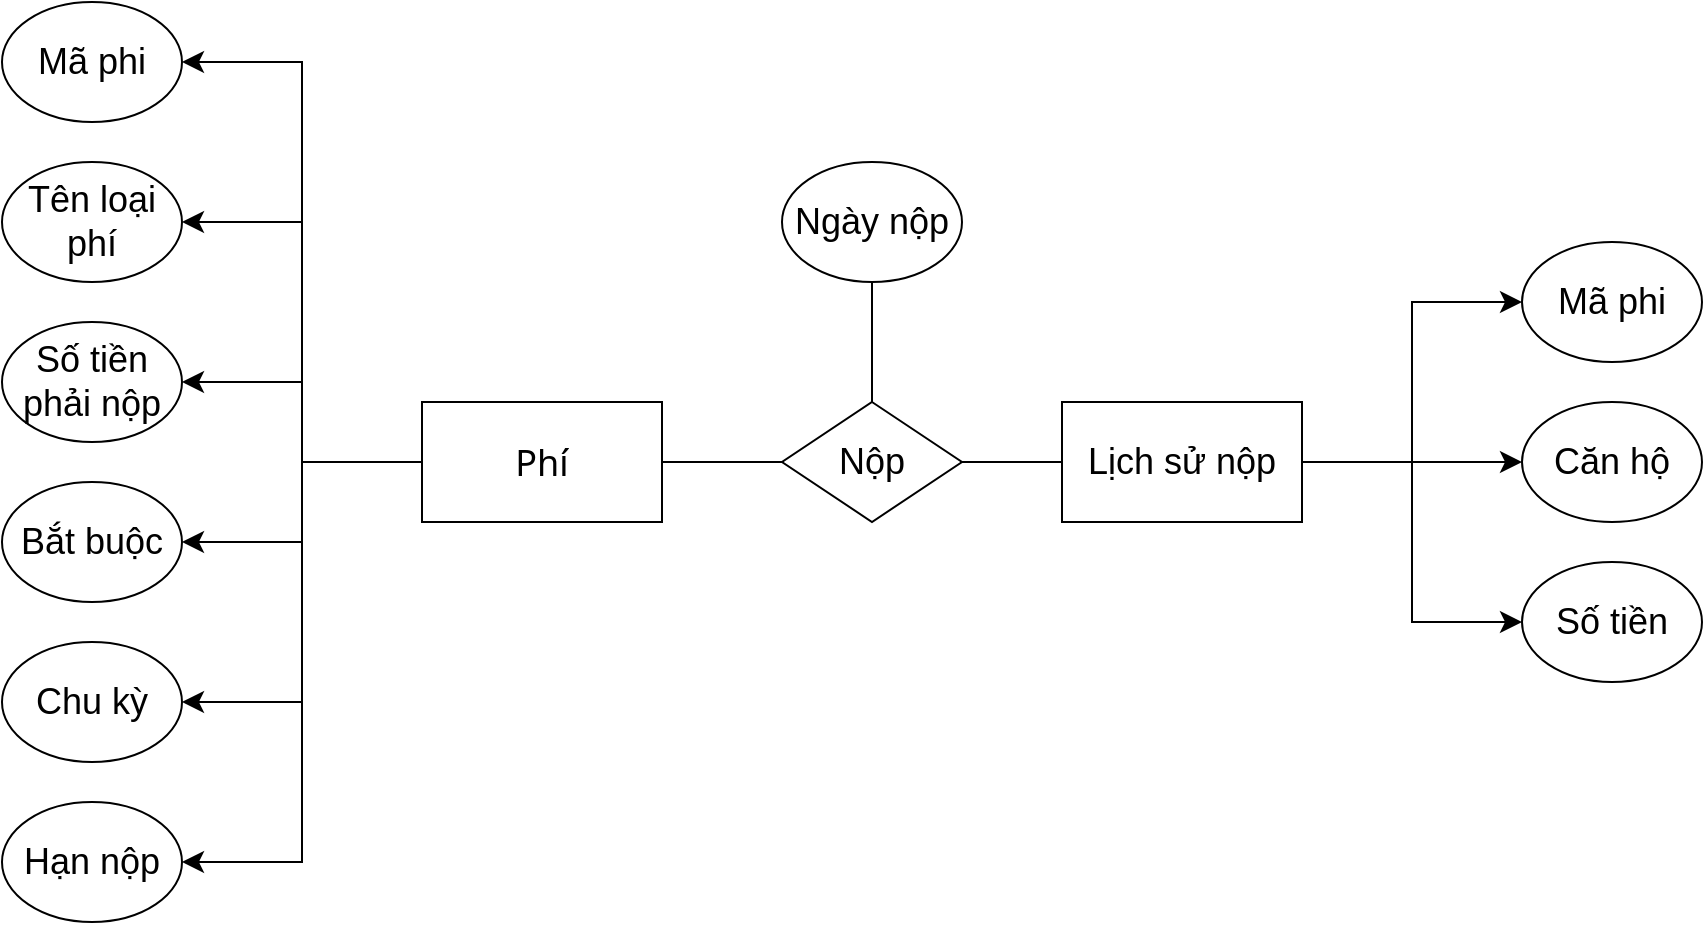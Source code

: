 <mxfile>
    <diagram id="p0jOeAxa7RPV1zm9mUVr" name="Quản lý phí, nộp phí">
        <mxGraphModel dx="1374" dy="779" grid="1" gridSize="10" guides="1" tooltips="1" connect="1" arrows="1" fold="1" page="1" pageScale="1" pageWidth="850" pageHeight="1100" math="0" shadow="0">
            <root>
                <mxCell id="0"/>
                <mxCell id="1" parent="0"/>
                <mxCell id="LCYlgdvnPldCNXJSb95R-1" value="&lt;font style=&quot;font-size: 18px;&quot; face=&quot;Segoe UI&quot;&gt;Phí&lt;/font&gt;" style="rounded=0;whiteSpace=wrap;html=1;" parent="1" vertex="1">
                    <mxGeometry x="210" y="390" width="120" height="60" as="geometry"/>
                </mxCell>
                <mxCell id="e8otlGKy9_jMGO9Qhef2-1" value="Mã phi" style="ellipse;whiteSpace=wrap;html=1;fontSize=18;" parent="1" vertex="1">
                    <mxGeometry y="190" width="90" height="60" as="geometry"/>
                </mxCell>
                <mxCell id="e8otlGKy9_jMGO9Qhef2-2" value="Tên loại phí" style="ellipse;whiteSpace=wrap;html=1;fontSize=18;" parent="1" vertex="1">
                    <mxGeometry y="270" width="90" height="60" as="geometry"/>
                </mxCell>
                <mxCell id="e8otlGKy9_jMGO9Qhef2-3" value="Số tiền phải nộp" style="ellipse;whiteSpace=wrap;html=1;fontSize=18;" parent="1" vertex="1">
                    <mxGeometry y="350" width="90" height="60" as="geometry"/>
                </mxCell>
                <mxCell id="e8otlGKy9_jMGO9Qhef2-4" value="Bắt buộc" style="ellipse;whiteSpace=wrap;html=1;fontSize=18;" parent="1" vertex="1">
                    <mxGeometry y="430" width="90" height="60" as="geometry"/>
                </mxCell>
                <mxCell id="e8otlGKy9_jMGO9Qhef2-5" value="Chu kỳ" style="ellipse;whiteSpace=wrap;html=1;fontSize=18;" parent="1" vertex="1">
                    <mxGeometry y="510" width="90" height="60" as="geometry"/>
                </mxCell>
                <mxCell id="e8otlGKy9_jMGO9Qhef2-6" value="Hạn nộp" style="ellipse;whiteSpace=wrap;html=1;fontSize=18;" parent="1" vertex="1">
                    <mxGeometry y="590" width="90" height="60" as="geometry"/>
                </mxCell>
                <mxCell id="e8otlGKy9_jMGO9Qhef2-7" value="" style="edgeStyle=elbowEdgeStyle;elbow=horizontal;endArrow=classic;html=1;curved=0;rounded=0;endSize=8;startSize=8;fontSize=18;exitX=0;exitY=0.5;exitDx=0;exitDy=0;entryX=1;entryY=0.5;entryDx=0;entryDy=0;" parent="1" source="LCYlgdvnPldCNXJSb95R-1" target="e8otlGKy9_jMGO9Qhef2-1" edge="1">
                    <mxGeometry width="50" height="50" relative="1" as="geometry">
                        <mxPoint x="60" y="450" as="sourcePoint"/>
                        <mxPoint x="110" y="400" as="targetPoint"/>
                    </mxGeometry>
                </mxCell>
                <mxCell id="e8otlGKy9_jMGO9Qhef2-8" value="" style="edgeStyle=elbowEdgeStyle;elbow=horizontal;endArrow=classic;html=1;curved=0;rounded=0;endSize=8;startSize=8;fontSize=18;exitX=0;exitY=0.5;exitDx=0;exitDy=0;entryX=1;entryY=0.5;entryDx=0;entryDy=0;" parent="1" source="LCYlgdvnPldCNXJSb95R-1" target="e8otlGKy9_jMGO9Qhef2-2" edge="1">
                    <mxGeometry width="50" height="50" relative="1" as="geometry">
                        <mxPoint x="60" y="450" as="sourcePoint"/>
                        <mxPoint x="110" y="400" as="targetPoint"/>
                    </mxGeometry>
                </mxCell>
                <mxCell id="e8otlGKy9_jMGO9Qhef2-9" value="" style="edgeStyle=elbowEdgeStyle;elbow=horizontal;endArrow=classic;html=1;curved=0;rounded=0;endSize=8;startSize=8;fontSize=18;exitX=0;exitY=0.5;exitDx=0;exitDy=0;entryX=1;entryY=0.5;entryDx=0;entryDy=0;" parent="1" source="LCYlgdvnPldCNXJSb95R-1" target="e8otlGKy9_jMGO9Qhef2-3" edge="1">
                    <mxGeometry width="50" height="50" relative="1" as="geometry">
                        <mxPoint x="60" y="450" as="sourcePoint"/>
                        <mxPoint x="110" y="400" as="targetPoint"/>
                    </mxGeometry>
                </mxCell>
                <mxCell id="e8otlGKy9_jMGO9Qhef2-10" value="" style="edgeStyle=elbowEdgeStyle;elbow=horizontal;endArrow=classic;html=1;curved=0;rounded=0;endSize=8;startSize=8;fontSize=18;exitX=0;exitY=0.5;exitDx=0;exitDy=0;entryX=1;entryY=0.5;entryDx=0;entryDy=0;" parent="1" source="LCYlgdvnPldCNXJSb95R-1" target="e8otlGKy9_jMGO9Qhef2-4" edge="1">
                    <mxGeometry width="50" height="50" relative="1" as="geometry">
                        <mxPoint x="60" y="450" as="sourcePoint"/>
                        <mxPoint x="110" y="400" as="targetPoint"/>
                    </mxGeometry>
                </mxCell>
                <mxCell id="e8otlGKy9_jMGO9Qhef2-11" value="" style="edgeStyle=elbowEdgeStyle;elbow=horizontal;endArrow=classic;html=1;curved=0;rounded=0;endSize=8;startSize=8;fontSize=18;exitX=0;exitY=0.5;exitDx=0;exitDy=0;entryX=1;entryY=0.5;entryDx=0;entryDy=0;" parent="1" source="LCYlgdvnPldCNXJSb95R-1" target="e8otlGKy9_jMGO9Qhef2-5" edge="1">
                    <mxGeometry width="50" height="50" relative="1" as="geometry">
                        <mxPoint x="60" y="450" as="sourcePoint"/>
                        <mxPoint x="110" y="400" as="targetPoint"/>
                    </mxGeometry>
                </mxCell>
                <mxCell id="e8otlGKy9_jMGO9Qhef2-12" value="" style="edgeStyle=elbowEdgeStyle;elbow=horizontal;endArrow=classic;html=1;curved=0;rounded=0;endSize=8;startSize=8;fontSize=18;exitX=0;exitY=0.5;exitDx=0;exitDy=0;entryX=1;entryY=0.5;entryDx=0;entryDy=0;" parent="1" source="LCYlgdvnPldCNXJSb95R-1" target="e8otlGKy9_jMGO9Qhef2-6" edge="1">
                    <mxGeometry width="50" height="50" relative="1" as="geometry">
                        <mxPoint x="60" y="450" as="sourcePoint"/>
                        <mxPoint x="110" y="400" as="targetPoint"/>
                    </mxGeometry>
                </mxCell>
                <mxCell id="e8otlGKy9_jMGO9Qhef2-13" value="Lịch sử nộp" style="rounded=0;whiteSpace=wrap;html=1;fontSize=18;" parent="1" vertex="1">
                    <mxGeometry x="530" y="390" width="120" height="60" as="geometry"/>
                </mxCell>
                <mxCell id="e8otlGKy9_jMGO9Qhef2-15" value="Nộp" style="rhombus;whiteSpace=wrap;html=1;fontSize=18;" parent="1" vertex="1">
                    <mxGeometry x="390" y="390" width="90" height="60" as="geometry"/>
                </mxCell>
                <mxCell id="e8otlGKy9_jMGO9Qhef2-16" value="" style="endArrow=none;html=1;fontSize=18;exitX=1;exitY=0.5;exitDx=0;exitDy=0;entryX=0;entryY=0.5;entryDx=0;entryDy=0;" parent="1" source="LCYlgdvnPldCNXJSb95R-1" target="e8otlGKy9_jMGO9Qhef2-15" edge="1">
                    <mxGeometry width="50" height="50" relative="1" as="geometry">
                        <mxPoint x="410" y="460" as="sourcePoint"/>
                        <mxPoint x="460" y="410" as="targetPoint"/>
                    </mxGeometry>
                </mxCell>
                <mxCell id="e8otlGKy9_jMGO9Qhef2-17" value="" style="endArrow=none;html=1;fontSize=18;entryX=1;entryY=0.5;entryDx=0;entryDy=0;exitX=0;exitY=0.5;exitDx=0;exitDy=0;" parent="1" source="e8otlGKy9_jMGO9Qhef2-13" target="e8otlGKy9_jMGO9Qhef2-15" edge="1">
                    <mxGeometry width="50" height="50" relative="1" as="geometry">
                        <mxPoint x="410" y="460" as="sourcePoint"/>
                        <mxPoint x="460" y="410" as="targetPoint"/>
                    </mxGeometry>
                </mxCell>
                <mxCell id="e8otlGKy9_jMGO9Qhef2-18" value="Mã phi" style="ellipse;whiteSpace=wrap;html=1;fontSize=18;" parent="1" vertex="1">
                    <mxGeometry x="760" y="310" width="90" height="60" as="geometry"/>
                </mxCell>
                <mxCell id="e8otlGKy9_jMGO9Qhef2-19" value="Căn hộ" style="ellipse;whiteSpace=wrap;html=1;fontSize=18;" parent="1" vertex="1">
                    <mxGeometry x="760" y="390" width="90" height="60" as="geometry"/>
                </mxCell>
                <mxCell id="e8otlGKy9_jMGO9Qhef2-20" value="Số tiền" style="ellipse;whiteSpace=wrap;html=1;fontSize=18;" parent="1" vertex="1">
                    <mxGeometry x="760" y="470" width="90" height="60" as="geometry"/>
                </mxCell>
                <mxCell id="e8otlGKy9_jMGO9Qhef2-22" value="Ngày nộp" style="ellipse;whiteSpace=wrap;html=1;fontSize=18;" parent="1" vertex="1">
                    <mxGeometry x="390" y="270" width="90" height="60" as="geometry"/>
                </mxCell>
                <mxCell id="e8otlGKy9_jMGO9Qhef2-23" value="" style="endArrow=none;html=1;fontSize=18;exitX=0.5;exitY=0;exitDx=0;exitDy=0;entryX=0.5;entryY=1;entryDx=0;entryDy=0;" parent="1" source="e8otlGKy9_jMGO9Qhef2-15" target="e8otlGKy9_jMGO9Qhef2-22" edge="1">
                    <mxGeometry width="50" height="50" relative="1" as="geometry">
                        <mxPoint x="590" y="260" as="sourcePoint"/>
                        <mxPoint x="640" y="210" as="targetPoint"/>
                    </mxGeometry>
                </mxCell>
                <mxCell id="e8otlGKy9_jMGO9Qhef2-24" value="" style="edgeStyle=elbowEdgeStyle;elbow=horizontal;endArrow=classic;html=1;curved=0;rounded=0;endSize=8;startSize=8;fontSize=18;exitX=1;exitY=0.5;exitDx=0;exitDy=0;entryX=0;entryY=0.5;entryDx=0;entryDy=0;" parent="1" source="e8otlGKy9_jMGO9Qhef2-13" target="e8otlGKy9_jMGO9Qhef2-18" edge="1">
                    <mxGeometry width="50" height="50" relative="1" as="geometry">
                        <mxPoint x="500" y="370" as="sourcePoint"/>
                        <mxPoint x="550" y="320" as="targetPoint"/>
                    </mxGeometry>
                </mxCell>
                <mxCell id="e8otlGKy9_jMGO9Qhef2-25" value="" style="edgeStyle=elbowEdgeStyle;elbow=horizontal;endArrow=classic;html=1;curved=0;rounded=0;endSize=8;startSize=8;fontSize=18;exitX=1;exitY=0.5;exitDx=0;exitDy=0;entryX=0;entryY=0.5;entryDx=0;entryDy=0;" parent="1" source="e8otlGKy9_jMGO9Qhef2-13" target="e8otlGKy9_jMGO9Qhef2-19" edge="1">
                    <mxGeometry width="50" height="50" relative="1" as="geometry">
                        <mxPoint x="500" y="370" as="sourcePoint"/>
                        <mxPoint x="550" y="320" as="targetPoint"/>
                    </mxGeometry>
                </mxCell>
                <mxCell id="e8otlGKy9_jMGO9Qhef2-26" value="" style="edgeStyle=elbowEdgeStyle;elbow=horizontal;endArrow=classic;html=1;curved=0;rounded=0;endSize=8;startSize=8;fontSize=18;exitX=1;exitY=0.5;exitDx=0;exitDy=0;entryX=0;entryY=0.5;entryDx=0;entryDy=0;" parent="1" source="e8otlGKy9_jMGO9Qhef2-13" target="e8otlGKy9_jMGO9Qhef2-20" edge="1">
                    <mxGeometry width="50" height="50" relative="1" as="geometry">
                        <mxPoint x="500" y="370" as="sourcePoint"/>
                        <mxPoint x="550" y="320" as="targetPoint"/>
                    </mxGeometry>
                </mxCell>
            </root>
        </mxGraphModel>
    </diagram>
    <diagram id="9feLoBesgP8ppLdc8HEH" name="Quản lý hộ khẩu, nhân khẩu">
        <mxGraphModel dx="2224" dy="779" grid="1" gridSize="10" guides="1" tooltips="1" connect="1" arrows="1" fold="1" page="1" pageScale="1" pageWidth="850" pageHeight="1100" background="none" math="0" shadow="1">
            <root>
                <mxCell id="0"/>
                <mxCell id="1" parent="0"/>
                <mxCell id="2" value="&lt;font style=&quot;font-size: 18px;&quot; face=&quot;Segoe UI&quot;&gt;Nhân khẩu&lt;/font&gt;" style="rounded=0;whiteSpace=wrap;html=1;" parent="1" vertex="1">
                    <mxGeometry x="380" y="740" width="120" height="60" as="geometry"/>
                </mxCell>
                <mxCell id="3" value="CCCD" style="ellipse;whiteSpace=wrap;html=1;fontSize=18;" parent="1" vertex="1">
                    <mxGeometry x="95" y="930" width="90" height="60" as="geometry"/>
                </mxCell>
                <mxCell id="4" value="Họ tên" style="ellipse;whiteSpace=wrap;html=1;fontSize=18;" parent="1" vertex="1">
                    <mxGeometry x="195" y="930" width="90" height="60" as="geometry"/>
                </mxCell>
                <mxCell id="5" value="Giới tính" style="ellipse;whiteSpace=wrap;html=1;fontSize=18;" parent="1" vertex="1">
                    <mxGeometry x="295" y="930" width="90" height="60" as="geometry"/>
                </mxCell>
                <mxCell id="6" value="CCCD" style="ellipse;whiteSpace=wrap;html=1;fontSize=18;" parent="1" vertex="1">
                    <mxGeometry x="495" y="930" width="90" height="60" as="geometry"/>
                </mxCell>
                <mxCell id="7" value="SĐT" style="ellipse;whiteSpace=wrap;html=1;fontSize=18;" parent="1" vertex="1">
                    <mxGeometry x="595" y="930" width="90" height="60" as="geometry"/>
                </mxCell>
                <mxCell id="8" value="Ngày sinh" style="ellipse;whiteSpace=wrap;html=1;fontSize=18;" parent="1" vertex="1">
                    <mxGeometry x="395" y="930" width="90" height="60" as="geometry"/>
                </mxCell>
                <mxCell id="9" value="Quốc tịch" style="ellipse;whiteSpace=wrap;html=1;fontSize=18;" parent="1" vertex="1">
                    <mxGeometry x="695" y="930" width="90" height="60" as="geometry"/>
                </mxCell>
                <mxCell id="13" value="" style="edgeStyle=elbowEdgeStyle;elbow=vertical;endArrow=classic;html=1;curved=0;rounded=0;endSize=8;startSize=8;fontSize=18;exitX=0.5;exitY=1;exitDx=0;exitDy=0;entryX=0.5;entryY=0;entryDx=0;entryDy=0;" parent="1" source="2" target="3" edge="1">
                    <mxGeometry width="50" height="50" relative="1" as="geometry">
                        <mxPoint x="420" y="860" as="sourcePoint"/>
                        <mxPoint x="470" y="810" as="targetPoint"/>
                    </mxGeometry>
                </mxCell>
                <mxCell id="14" value="" style="edgeStyle=elbowEdgeStyle;elbow=vertical;endArrow=classic;html=1;curved=0;rounded=0;endSize=8;startSize=8;fontSize=18;exitX=0.5;exitY=1;exitDx=0;exitDy=0;" parent="1" source="2" target="4" edge="1">
                    <mxGeometry width="50" height="50" relative="1" as="geometry">
                        <mxPoint x="420" y="860" as="sourcePoint"/>
                        <mxPoint x="470" y="810" as="targetPoint"/>
                    </mxGeometry>
                </mxCell>
                <mxCell id="15" value="" style="edgeStyle=elbowEdgeStyle;elbow=vertical;endArrow=classic;html=1;curved=0;rounded=0;endSize=8;startSize=8;fontSize=18;entryX=0.5;entryY=0;entryDx=0;entryDy=0;exitX=0.5;exitY=1;exitDx=0;exitDy=0;" parent="1" source="2" target="5" edge="1">
                    <mxGeometry width="50" height="50" relative="1" as="geometry">
                        <mxPoint x="450" y="810" as="sourcePoint"/>
                        <mxPoint x="240" y="930" as="targetPoint"/>
                    </mxGeometry>
                </mxCell>
                <mxCell id="16" value="" style="edgeStyle=elbowEdgeStyle;elbow=vertical;endArrow=classic;html=1;curved=0;rounded=0;endSize=8;startSize=8;fontSize=18;exitX=0.5;exitY=1;exitDx=0;exitDy=0;entryX=0.5;entryY=0;entryDx=0;entryDy=0;" parent="1" source="2" target="8" edge="1">
                    <mxGeometry width="50" height="50" relative="1" as="geometry">
                        <mxPoint x="440" y="870" as="sourcePoint"/>
                        <mxPoint x="340" y="930" as="targetPoint"/>
                    </mxGeometry>
                </mxCell>
                <mxCell id="17" value="" style="edgeStyle=elbowEdgeStyle;elbow=vertical;endArrow=classic;html=1;curved=0;rounded=0;endSize=8;startSize=8;fontSize=18;entryX=0.5;entryY=0;entryDx=0;entryDy=0;exitX=0.5;exitY=1;exitDx=0;exitDy=0;" parent="1" source="2" target="6" edge="1">
                    <mxGeometry width="50" height="50" relative="1" as="geometry">
                        <mxPoint x="440" y="810" as="sourcePoint"/>
                        <mxPoint x="439.5" y="930" as="targetPoint"/>
                    </mxGeometry>
                </mxCell>
                <mxCell id="18" value="" style="edgeStyle=elbowEdgeStyle;elbow=vertical;endArrow=classic;html=1;curved=0;rounded=0;endSize=8;startSize=8;fontSize=18;exitX=0.5;exitY=1;exitDx=0;exitDy=0;" parent="1" source="2" target="7" edge="1">
                    <mxGeometry width="50" height="50" relative="1" as="geometry">
                        <mxPoint x="440" y="870" as="sourcePoint"/>
                        <mxPoint x="540.5" y="930" as="targetPoint"/>
                    </mxGeometry>
                </mxCell>
                <mxCell id="19" value="" style="edgeStyle=elbowEdgeStyle;elbow=vertical;endArrow=classic;html=1;curved=0;rounded=0;endSize=8;startSize=8;fontSize=18;exitX=0.5;exitY=1;exitDx=0;exitDy=0;entryX=0.5;entryY=0;entryDx=0;entryDy=0;" parent="1" source="2" target="9" edge="1">
                    <mxGeometry width="50" height="50" relative="1" as="geometry">
                        <mxPoint x="440" y="870" as="sourcePoint"/>
                        <mxPoint x="640" y="930" as="targetPoint"/>
                    </mxGeometry>
                </mxCell>
                <mxCell id="21" value="Tạm trú" style="rounded=0;whiteSpace=wrap;html=1;fontSize=18;" parent="1" vertex="1">
                    <mxGeometry x="-190" y="740" width="120" height="60" as="geometry"/>
                </mxCell>
                <mxCell id="23" value="CCCD" style="ellipse;whiteSpace=wrap;html=1;fontSize=18;" parent="1" vertex="1">
                    <mxGeometry x="-50" y="930" width="90" height="60" as="geometry"/>
                </mxCell>
                <mxCell id="24" value="CCCD" style="ellipse;whiteSpace=wrap;html=1;fontSize=18;" parent="1" vertex="1">
                    <mxGeometry x="-175" y="930" width="90" height="60" as="geometry"/>
                </mxCell>
                <mxCell id="25" value="CCCD" style="ellipse;whiteSpace=wrap;html=1;fontSize=18;" parent="1" vertex="1">
                    <mxGeometry x="-300" y="930" width="90" height="60" as="geometry"/>
                </mxCell>
                <mxCell id="26" value="" style="edgeStyle=elbowEdgeStyle;elbow=vertical;endArrow=classic;html=1;curved=0;rounded=0;endSize=8;startSize=8;fontSize=18;exitX=0.5;exitY=1;exitDx=0;exitDy=0;entryX=0.5;entryY=0;entryDx=0;entryDy=0;" parent="1" source="21" target="25" edge="1">
                    <mxGeometry width="50" height="50" relative="1" as="geometry">
                        <mxPoint x="230" y="860" as="sourcePoint"/>
                        <mxPoint x="280" y="810" as="targetPoint"/>
                    </mxGeometry>
                </mxCell>
                <mxCell id="27" value="" style="edgeStyle=elbowEdgeStyle;elbow=vertical;endArrow=classic;html=1;curved=0;rounded=0;endSize=8;startSize=8;fontSize=18;exitX=0.5;exitY=1;exitDx=0;exitDy=0;entryX=0.5;entryY=0;entryDx=0;entryDy=0;" parent="1" source="21" target="24" edge="1">
                    <mxGeometry width="50" height="50" relative="1" as="geometry">
                        <mxPoint x="-120" y="810" as="sourcePoint"/>
                        <mxPoint x="-245" y="940" as="targetPoint"/>
                    </mxGeometry>
                </mxCell>
                <mxCell id="28" value="" style="edgeStyle=elbowEdgeStyle;elbow=vertical;endArrow=classic;html=1;curved=0;rounded=0;endSize=8;startSize=8;fontSize=18;exitX=0.5;exitY=1;exitDx=0;exitDy=0;entryX=0.5;entryY=0;entryDx=0;entryDy=0;" parent="1" source="21" target="23" edge="1">
                    <mxGeometry width="50" height="50" relative="1" as="geometry">
                        <mxPoint x="-120" y="810" as="sourcePoint"/>
                        <mxPoint x="-120" y="940" as="targetPoint"/>
                    </mxGeometry>
                </mxCell>
                <mxCell id="29" value="Khai báo tạm trú" style="rhombus;whiteSpace=wrap;html=1;fontSize=18;" parent="1" vertex="1">
                    <mxGeometry x="35" y="730" width="210" height="80" as="geometry"/>
                </mxCell>
                <mxCell id="32" value="" style="endArrow=none;html=1;fontSize=18;exitX=1;exitY=0.5;exitDx=0;exitDy=0;" parent="1" source="21" edge="1">
                    <mxGeometry width="50" height="50" relative="1" as="geometry">
                        <mxPoint x="230" y="860" as="sourcePoint"/>
                        <mxPoint x="40" y="770" as="targetPoint"/>
                    </mxGeometry>
                </mxCell>
                <mxCell id="34" value="" style="endArrow=none;html=1;fontSize=18;entryX=0;entryY=0.5;entryDx=0;entryDy=0;exitX=1;exitY=0.5;exitDx=0;exitDy=0;" parent="1" source="29" target="2" edge="1">
                    <mxGeometry width="50" height="50" relative="1" as="geometry">
                        <mxPoint x="180" y="860" as="sourcePoint"/>
                        <mxPoint x="230" y="810" as="targetPoint"/>
                    </mxGeometry>
                </mxCell>
                <mxCell id="36" value="Hộ khẩu" style="rounded=0;whiteSpace=wrap;html=1;fontSize=18;" parent="1" vertex="1">
                    <mxGeometry x="850" y="740" width="120" height="60" as="geometry"/>
                </mxCell>
                <mxCell id="37" value="Số phòng" style="ellipse;whiteSpace=wrap;html=1;fontSize=18;" parent="1" vertex="1">
                    <mxGeometry x="1050" y="640" width="90" height="60" as="geometry"/>
                </mxCell>
                <mxCell id="38" value="Ngày lập" style="ellipse;whiteSpace=wrap;html=1;fontSize=18;" parent="1" vertex="1">
                    <mxGeometry x="1050" y="740" width="90" height="60" as="geometry"/>
                </mxCell>
                <mxCell id="39" value="Diện tích" style="ellipse;whiteSpace=wrap;html=1;fontSize=18;" parent="1" vertex="1">
                    <mxGeometry x="1050" y="840" width="90" height="60" as="geometry"/>
                </mxCell>
                <mxCell id="41" value="" style="edgeStyle=elbowEdgeStyle;elbow=horizontal;endArrow=classic;html=1;curved=0;rounded=0;endSize=8;startSize=8;fontSize=18;exitX=1;exitY=0.5;exitDx=0;exitDy=0;" parent="1" source="36" target="37" edge="1">
                    <mxGeometry width="50" height="50" relative="1" as="geometry">
                        <mxPoint x="510" y="860" as="sourcePoint"/>
                        <mxPoint x="560" y="810" as="targetPoint"/>
                    </mxGeometry>
                </mxCell>
                <mxCell id="42" value="" style="edgeStyle=elbowEdgeStyle;elbow=horizontal;endArrow=classic;html=1;curved=0;rounded=0;endSize=8;startSize=8;fontSize=18;exitX=1;exitY=0.5;exitDx=0;exitDy=0;entryX=0;entryY=0.5;entryDx=0;entryDy=0;" parent="1" source="36" target="38" edge="1">
                    <mxGeometry width="50" height="50" relative="1" as="geometry">
                        <mxPoint x="980" y="780" as="sourcePoint"/>
                        <mxPoint x="1060" y="660" as="targetPoint"/>
                    </mxGeometry>
                </mxCell>
                <mxCell id="43" value="" style="edgeStyle=elbowEdgeStyle;elbow=horizontal;endArrow=classic;html=1;curved=0;rounded=0;endSize=8;startSize=8;fontSize=18;exitX=1;exitY=0.5;exitDx=0;exitDy=0;entryX=0;entryY=0.5;entryDx=0;entryDy=0;" parent="1" source="36" target="39" edge="1">
                    <mxGeometry width="50" height="50" relative="1" as="geometry">
                        <mxPoint x="510" y="860" as="sourcePoint"/>
                        <mxPoint x="560" y="810" as="targetPoint"/>
                    </mxGeometry>
                </mxCell>
                <mxCell id="46" value="Là chủ hộ" style="rhombus;whiteSpace=wrap;html=1;fontSize=18;" parent="1" vertex="1">
                    <mxGeometry x="620" y="650" width="145" height="80" as="geometry"/>
                </mxCell>
                <mxCell id="47" value="Thuộc" style="rhombus;whiteSpace=wrap;html=1;fontSize=18;" parent="1" vertex="1">
                    <mxGeometry x="620" y="760" width="145" height="80" as="geometry"/>
                </mxCell>
                <mxCell id="50" value="" style="endArrow=none;html=1;fontSize=18;entryX=0;entryY=0.5;entryDx=0;entryDy=0;exitX=1;exitY=0.5;exitDx=0;exitDy=0;" parent="1" source="2" target="46" edge="1">
                    <mxGeometry width="50" height="50" relative="1" as="geometry">
                        <mxPoint x="510" y="860" as="sourcePoint"/>
                        <mxPoint x="550" y="720" as="targetPoint"/>
                        <Array as="points">
                            <mxPoint x="560" y="770"/>
                            <mxPoint x="560" y="730"/>
                            <mxPoint x="560" y="690"/>
                        </Array>
                    </mxGeometry>
                </mxCell>
                <mxCell id="51" value="" style="endArrow=none;html=1;fontSize=18;entryX=0;entryY=0.5;entryDx=0;entryDy=0;exitX=1;exitY=0.5;exitDx=0;exitDy=0;" parent="1" target="47" edge="1">
                    <mxGeometry width="50" height="50" relative="1" as="geometry">
                        <mxPoint x="500" y="770" as="sourcePoint"/>
                        <mxPoint x="620" y="690" as="targetPoint"/>
                        <Array as="points">
                            <mxPoint x="560" y="770"/>
                            <mxPoint x="560" y="800"/>
                        </Array>
                    </mxGeometry>
                </mxCell>
                <mxCell id="52" value="" style="endArrow=none;html=1;fontSize=18;entryX=0.98;entryY=0.491;entryDx=0;entryDy=0;exitX=0;exitY=0.5;exitDx=0;exitDy=0;entryPerimeter=0;" parent="1" source="36" target="46" edge="1">
                    <mxGeometry width="50" height="50" relative="1" as="geometry">
                        <mxPoint x="510" y="780" as="sourcePoint"/>
                        <mxPoint x="630" y="700" as="targetPoint"/>
                        <Array as="points">
                            <mxPoint x="800" y="770"/>
                            <mxPoint x="800" y="690"/>
                        </Array>
                    </mxGeometry>
                </mxCell>
                <mxCell id="53" value="" style="endArrow=none;html=1;fontSize=18;exitX=1;exitY=0.5;exitDx=0;exitDy=0;entryX=0;entryY=0.5;entryDx=0;entryDy=0;" parent="1" source="47" target="36" edge="1">
                    <mxGeometry width="50" height="50" relative="1" as="geometry">
                        <mxPoint x="590" y="790" as="sourcePoint"/>
                        <mxPoint x="640" y="740" as="targetPoint"/>
                        <Array as="points">
                            <mxPoint x="800" y="800"/>
                            <mxPoint x="800" y="770"/>
                        </Array>
                    </mxGeometry>
                </mxCell>
                <mxCell id="54" value="&lt;font style=&quot;font-size: 14px;&quot;&gt;Thay đổi thông tin&lt;/font&gt;" style="html=1;whiteSpace=wrap;aspect=fixed;shape=isoRectangle;fontSize=18;" parent="1" vertex="1">
                    <mxGeometry x="837.5" y="530" width="145" height="87" as="geometry"/>
                </mxCell>
                <mxCell id="56" value="&lt;font style=&quot;font-size: 18px;&quot; face=&quot;Segoe UI&quot;&gt;Sự thay đổi&lt;/font&gt;" style="rounded=0;whiteSpace=wrap;html=1;fontSize=14;" parent="1" vertex="1">
                    <mxGeometry x="850" y="380" width="120" height="60" as="geometry"/>
                </mxCell>
                <mxCell id="57" value="" style="endArrow=none;html=1;fontSize=18;exitX=0.498;exitY=0.026;exitDx=0;exitDy=0;exitPerimeter=0;entryX=0.5;entryY=1;entryDx=0;entryDy=0;" parent="1" source="54" target="56" edge="1">
                    <mxGeometry width="50" height="50" relative="1" as="geometry">
                        <mxPoint x="590" y="510" as="sourcePoint"/>
                        <mxPoint x="640" y="460" as="targetPoint"/>
                    </mxGeometry>
                </mxCell>
                <mxCell id="58" value="Ngày thay đổi" style="ellipse;whiteSpace=wrap;html=1;fontSize=18;" parent="1" vertex="1">
                    <mxGeometry x="1050" y="543.5" width="130" height="60" as="geometry"/>
                </mxCell>
                <mxCell id="59" value="" style="endArrow=none;html=1;fontSize=18;exitX=0;exitY=0.5;exitDx=0;exitDy=0;entryX=0.983;entryY=0.494;entryDx=0;entryDy=0;entryPerimeter=0;" parent="1" source="58" target="54" edge="1">
                    <mxGeometry width="50" height="50" relative="1" as="geometry">
                        <mxPoint x="840" y="683" as="sourcePoint"/>
                        <mxPoint x="890" y="633" as="targetPoint"/>
                    </mxGeometry>
                </mxCell>
                <mxCell id="61" value="Người thay đổi" style="ellipse;whiteSpace=wrap;html=1;fontSize=18;" parent="1" vertex="1">
                    <mxGeometry x="1055" y="240" width="90" height="60" as="geometry"/>
                </mxCell>
                <mxCell id="62" value="Thành" style="ellipse;whiteSpace=wrap;html=1;fontSize=18;" parent="1" vertex="1">
                    <mxGeometry x="935" y="240" width="90" height="60" as="geometry"/>
                </mxCell>
                <mxCell id="63" value="Từ" style="ellipse;whiteSpace=wrap;html=1;fontSize=18;" parent="1" vertex="1">
                    <mxGeometry x="805" y="240" width="90" height="60" as="geometry"/>
                </mxCell>
                <mxCell id="64" value="Thông tin" style="ellipse;whiteSpace=wrap;html=1;fontSize=18;" parent="1" vertex="1">
                    <mxGeometry x="675" y="240" width="90" height="60" as="geometry"/>
                </mxCell>
                <mxCell id="66" value="" style="edgeStyle=elbowEdgeStyle;elbow=vertical;endArrow=classic;html=1;curved=0;rounded=0;endSize=8;startSize=8;fontSize=18;exitX=0.5;exitY=0;exitDx=0;exitDy=0;entryX=0.5;entryY=1;entryDx=0;entryDy=0;" parent="1" source="56" target="61" edge="1">
                    <mxGeometry width="50" height="50" relative="1" as="geometry">
                        <mxPoint x="910" y="390" as="sourcePoint"/>
                        <mxPoint x="960" y="330" as="targetPoint"/>
                    </mxGeometry>
                </mxCell>
                <mxCell id="67" value="" style="edgeStyle=elbowEdgeStyle;elbow=vertical;endArrow=classic;html=1;curved=0;rounded=0;endSize=8;startSize=8;fontSize=18;exitX=0.5;exitY=0;exitDx=0;exitDy=0;entryX=0.5;entryY=1;entryDx=0;entryDy=0;" parent="1" source="56" target="62" edge="1">
                    <mxGeometry width="50" height="50" relative="1" as="geometry">
                        <mxPoint x="920" y="390" as="sourcePoint"/>
                        <mxPoint x="1110" y="310" as="targetPoint"/>
                    </mxGeometry>
                </mxCell>
                <mxCell id="68" value="" style="edgeStyle=elbowEdgeStyle;elbow=vertical;endArrow=classic;html=1;curved=0;rounded=0;endSize=8;startSize=8;fontSize=18;exitX=0.5;exitY=0;exitDx=0;exitDy=0;entryX=0.5;entryY=1;entryDx=0;entryDy=0;" parent="1" source="56" target="63" edge="1">
                    <mxGeometry width="50" height="50" relative="1" as="geometry">
                        <mxPoint x="920" y="390" as="sourcePoint"/>
                        <mxPoint x="990" y="310" as="targetPoint"/>
                    </mxGeometry>
                </mxCell>
                <mxCell id="69" value="" style="edgeStyle=elbowEdgeStyle;elbow=vertical;endArrow=classic;html=1;curved=0;rounded=0;endSize=8;startSize=8;fontSize=18;exitX=0.5;exitY=0;exitDx=0;exitDy=0;entryX=0.5;entryY=1;entryDx=0;entryDy=0;" parent="1" source="56" target="64" edge="1">
                    <mxGeometry width="50" height="50" relative="1" as="geometry">
                        <mxPoint x="920" y="390" as="sourcePoint"/>
                        <mxPoint x="860" y="310" as="targetPoint"/>
                    </mxGeometry>
                </mxCell>
                <mxCell id="70" value="&lt;font style=&quot;font-size: 14px;&quot;&gt;Thay đổi nhân khẩu&lt;/font&gt;" style="html=1;whiteSpace=wrap;aspect=fixed;shape=isoRectangle;fontSize=18;" parent="1" vertex="1">
                    <mxGeometry x="367.5" y="530" width="145" height="87" as="geometry"/>
                </mxCell>
                <mxCell id="72" value="" style="endArrow=none;html=1;fontSize=18;exitX=0.5;exitY=0;exitDx=0;exitDy=0;entryX=0.5;entryY=0.973;entryDx=0;entryDy=0;entryPerimeter=0;" parent="1" source="2" target="70" edge="1">
                    <mxGeometry width="50" height="50" relative="1" as="geometry">
                        <mxPoint x="470" y="770" as="sourcePoint"/>
                        <mxPoint x="520" y="720" as="targetPoint"/>
                    </mxGeometry>
                </mxCell>
                <mxCell id="73" value="&lt;font style=&quot;font-size: 18px;&quot; face=&quot;Segoe UI&quot;&gt;Sự thay đổi&lt;/font&gt;" style="rounded=0;whiteSpace=wrap;html=1;fontSize=14;" parent="1" vertex="1">
                    <mxGeometry x="380" y="380" width="120" height="60" as="geometry"/>
                </mxCell>
                <mxCell id="74" value="" style="endArrow=none;html=1;fontSize=18;exitX=0.5;exitY=0;exitDx=0;exitDy=0;exitPerimeter=0;entryX=0.5;entryY=1;entryDx=0;entryDy=0;" parent="1" source="70" target="73" edge="1">
                    <mxGeometry width="50" height="50" relative="1" as="geometry">
                        <mxPoint x="530" y="470" as="sourcePoint"/>
                        <mxPoint x="580" y="420" as="targetPoint"/>
                    </mxGeometry>
                </mxCell>
                <mxCell id="75" value="" style="endArrow=none;html=1;fontSize=18;exitX=0;exitY=0.5;exitDx=0;exitDy=0;entryX=1.006;entryY=0.494;entryDx=0;entryDy=0;entryPerimeter=0;" parent="1" source="76" target="70" edge="1">
                    <mxGeometry width="50" height="50" relative="1" as="geometry">
                        <mxPoint x="369.96" y="683" as="sourcePoint"/>
                        <mxPoint x="515" y="574" as="targetPoint"/>
                    </mxGeometry>
                </mxCell>
                <mxCell id="76" value="Ngày ra/mất/đến ngày" style="ellipse;whiteSpace=wrap;html=1;fontSize=18;" parent="1" vertex="1">
                    <mxGeometry x="585" y="543.5" width="130" height="60" as="geometry"/>
                </mxCell>
                <mxCell id="77" value="" style="endArrow=none;html=1;fontSize=18;exitX=0.5;exitY=0;exitDx=0;exitDy=0;entryX=0.5;entryY=0.973;entryDx=0;entryDy=0;entryPerimeter=0;" parent="1" edge="1">
                    <mxGeometry width="50" height="50" relative="1" as="geometry">
                        <mxPoint x="909.52" y="740" as="sourcePoint"/>
                        <mxPoint x="909.52" y="614.651" as="targetPoint"/>
                    </mxGeometry>
                </mxCell>
                <mxCell id="78" value="Mã" style="ellipse;whiteSpace=wrap;html=1;fontSize=18;" parent="1" vertex="1">
                    <mxGeometry x="500" y="240" width="90" height="60" as="geometry"/>
                </mxCell>
                <mxCell id="79" value="" style="edgeStyle=elbowEdgeStyle;elbow=vertical;endArrow=classic;html=1;curved=0;rounded=0;endSize=8;startSize=8;fontSize=18;exitX=0.5;exitY=0;exitDx=0;exitDy=0;entryX=0.5;entryY=1;entryDx=0;entryDy=0;" parent="1" source="73" target="78" edge="1">
                    <mxGeometry width="50" height="50" relative="1" as="geometry">
                        <mxPoint x="480" y="480" as="sourcePoint"/>
                        <mxPoint x="530" y="430" as="targetPoint"/>
                    </mxGeometry>
                </mxCell>
                <mxCell id="80" value="Loại thay đổi" style="ellipse;whiteSpace=wrap;html=1;fontSize=18;" parent="1" vertex="1">
                    <mxGeometry x="395" y="240" width="90" height="60" as="geometry"/>
                </mxCell>
                <mxCell id="81" value="Người thay đổi" style="ellipse;whiteSpace=wrap;html=1;fontSize=18;" parent="1" vertex="1">
                    <mxGeometry x="290" y="240" width="90" height="60" as="geometry"/>
                </mxCell>
                <mxCell id="82" value="" style="edgeStyle=elbowEdgeStyle;elbow=vertical;endArrow=classic;html=1;curved=0;rounded=0;endSize=8;startSize=8;fontSize=18;exitX=0.5;exitY=0;exitDx=0;exitDy=0;entryX=0.5;entryY=1;entryDx=0;entryDy=0;" parent="1" source="73" target="80" edge="1">
                    <mxGeometry width="50" height="50" relative="1" as="geometry">
                        <mxPoint x="310" y="410" as="sourcePoint"/>
                        <mxPoint x="360" y="360" as="targetPoint"/>
                    </mxGeometry>
                </mxCell>
                <mxCell id="84" value="" style="edgeStyle=elbowEdgeStyle;elbow=vertical;endArrow=classic;html=1;curved=0;rounded=0;endSize=8;startSize=8;fontSize=18;exitX=0.5;exitY=0;exitDx=0;exitDy=0;entryX=0.5;entryY=1;entryDx=0;entryDy=0;" parent="1" source="73" target="81" edge="1">
                    <mxGeometry width="50" height="50" relative="1" as="geometry">
                        <mxPoint x="310" y="410" as="sourcePoint"/>
                        <mxPoint x="360" y="360" as="targetPoint"/>
                    </mxGeometry>
                </mxCell>
                <mxCell id="85" value="Ngày ra/mất/đến ngày" style="ellipse;whiteSpace=wrap;html=1;fontSize=18;" parent="1" vertex="1">
                    <mxGeometry x="165" y="543.5" width="130" height="60" as="geometry"/>
                </mxCell>
                <mxCell id="86" value="" style="endArrow=none;html=1;fontSize=18;entryX=-0.007;entryY=0.506;entryDx=0;entryDy=0;entryPerimeter=0;" parent="1" source="85" target="70" edge="1">
                    <mxGeometry width="50" height="50" relative="1" as="geometry">
                        <mxPoint x="310" y="520" as="sourcePoint"/>
                        <mxPoint x="360" y="470" as="targetPoint"/>
                    </mxGeometry>
                </mxCell>
                <mxCell id="89" value="Căn hộ" style="ellipse;whiteSpace=wrap;html=1;fontSize=18;" parent="1" vertex="1">
                    <mxGeometry x="180" y="240" width="90" height="60" as="geometry"/>
                </mxCell>
                <mxCell id="90" value="" style="edgeStyle=elbowEdgeStyle;elbow=vertical;endArrow=classic;html=1;curved=0;rounded=0;endSize=8;startSize=8;fontSize=18;exitX=0.5;exitY=0;exitDx=0;exitDy=0;entryX=0.5;entryY=1;entryDx=0;entryDy=0;" parent="1" source="73" target="89" edge="1">
                    <mxGeometry width="50" height="50" relative="1" as="geometry">
                        <mxPoint x="180" y="500" as="sourcePoint"/>
                        <mxPoint x="230" y="450" as="targetPoint"/>
                    </mxGeometry>
                </mxCell>
                <mxCell id="91" value="Lý do/&lt;br&gt;Ghi chú" style="ellipse;whiteSpace=wrap;html=1;fontSize=18;" parent="1" vertex="1">
                    <mxGeometry x="70" y="240" width="90" height="60" as="geometry"/>
                </mxCell>
                <mxCell id="92" value="" style="edgeStyle=elbowEdgeStyle;elbow=vertical;endArrow=classic;html=1;curved=0;rounded=0;endSize=8;startSize=8;fontSize=18;exitX=0.5;exitY=0;exitDx=0;exitDy=0;entryX=0.5;entryY=1;entryDx=0;entryDy=0;" parent="1" source="73" target="91" edge="1">
                    <mxGeometry width="50" height="50" relative="1" as="geometry">
                        <mxPoint x="180" y="490" as="sourcePoint"/>
                        <mxPoint x="230" y="440" as="targetPoint"/>
                    </mxGeometry>
                </mxCell>
            </root>
        </mxGraphModel>
    </diagram>
</mxfile>